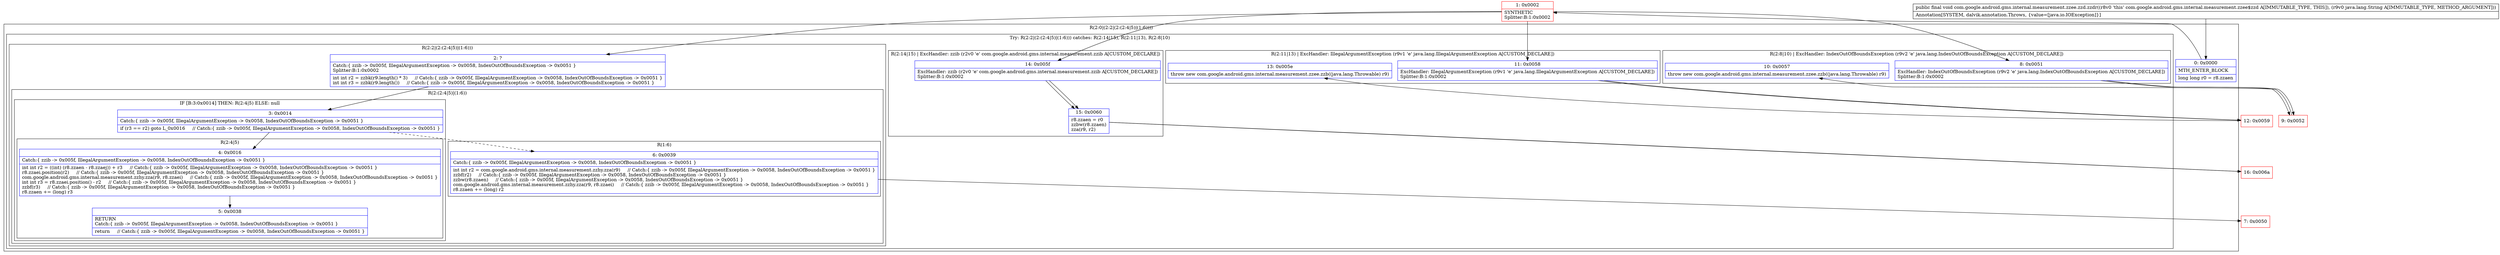digraph "CFG forcom.google.android.gms.internal.measurement.zzee.zzd.zzdr(Ljava\/lang\/String;)V" {
subgraph cluster_Region_1959444506 {
label = "R(2:0|(2:2|(2:(2:4|5)|(1:6))))";
node [shape=record,color=blue];
Node_0 [shape=record,label="{0\:\ 0x0000|MTH_ENTER_BLOCK\l|long long r0 = r8.zzaen\l}"];
subgraph cluster_TryCatchRegion_1073841838 {
label = "Try: R(2:2|(2:(2:4|5)|(1:6))) catches: R(2:14|15), R(2:11|13), R(2:8|10)";
node [shape=record,color=blue];
subgraph cluster_Region_1605824821 {
label = "R(2:2|(2:(2:4|5)|(1:6)))";
node [shape=record,color=blue];
Node_2 [shape=record,label="{2\:\ ?|Catch:\{ zzib \-\> 0x005f, IllegalArgumentException \-\> 0x0058, IndexOutOfBoundsException \-\> 0x0051 \}\lSplitter:B:1:0x0002\l|int int r2 = zzbk(r9.length() * 3)     \/\/ Catch:\{ zzib \-\> 0x005f, IllegalArgumentException \-\> 0x0058, IndexOutOfBoundsException \-\> 0x0051 \}\lint int r3 = zzbk(r9.length())     \/\/ Catch:\{ zzib \-\> 0x005f, IllegalArgumentException \-\> 0x0058, IndexOutOfBoundsException \-\> 0x0051 \}\l}"];
subgraph cluster_Region_532894978 {
label = "R(2:(2:4|5)|(1:6))";
node [shape=record,color=blue];
subgraph cluster_IfRegion_1331714797 {
label = "IF [B:3:0x0014] THEN: R(2:4|5) ELSE: null";
node [shape=record,color=blue];
Node_3 [shape=record,label="{3\:\ 0x0014|Catch:\{ zzib \-\> 0x005f, IllegalArgumentException \-\> 0x0058, IndexOutOfBoundsException \-\> 0x0051 \}\l|if (r3 == r2) goto L_0x0016     \/\/ Catch:\{ zzib \-\> 0x005f, IllegalArgumentException \-\> 0x0058, IndexOutOfBoundsException \-\> 0x0051 \}\l}"];
subgraph cluster_Region_1837668619 {
label = "R(2:4|5)";
node [shape=record,color=blue];
Node_4 [shape=record,label="{4\:\ 0x0016|Catch:\{ zzib \-\> 0x005f, IllegalArgumentException \-\> 0x0058, IndexOutOfBoundsException \-\> 0x0051 \}\l|int int r2 = ((int) (r8.zzaen \- r8.zzaej)) + r3     \/\/ Catch:\{ zzib \-\> 0x005f, IllegalArgumentException \-\> 0x0058, IndexOutOfBoundsException \-\> 0x0051 \}\lr8.zzaei.position(r2)     \/\/ Catch:\{ zzib \-\> 0x005f, IllegalArgumentException \-\> 0x0058, IndexOutOfBoundsException \-\> 0x0051 \}\lcom.google.android.gms.internal.measurement.zzhy.zza(r9, r8.zzaei)     \/\/ Catch:\{ zzib \-\> 0x005f, IllegalArgumentException \-\> 0x0058, IndexOutOfBoundsException \-\> 0x0051 \}\lint int r3 = r8.zzaei.position() \- r2     \/\/ Catch:\{ zzib \-\> 0x005f, IllegalArgumentException \-\> 0x0058, IndexOutOfBoundsException \-\> 0x0051 \}\lzzbf(r3)     \/\/ Catch:\{ zzib \-\> 0x005f, IllegalArgumentException \-\> 0x0058, IndexOutOfBoundsException \-\> 0x0051 \}\lr8.zzaen += (long) r3\l}"];
Node_5 [shape=record,label="{5\:\ 0x0038|RETURN\lCatch:\{ zzib \-\> 0x005f, IllegalArgumentException \-\> 0x0058, IndexOutOfBoundsException \-\> 0x0051 \}\l|return     \/\/ Catch:\{ zzib \-\> 0x005f, IllegalArgumentException \-\> 0x0058, IndexOutOfBoundsException \-\> 0x0051 \}\l}"];
}
}
subgraph cluster_Region_433316921 {
label = "R(1:6)";
node [shape=record,color=blue];
Node_6 [shape=record,label="{6\:\ 0x0039|Catch:\{ zzib \-\> 0x005f, IllegalArgumentException \-\> 0x0058, IndexOutOfBoundsException \-\> 0x0051 \}\l|int int r2 = com.google.android.gms.internal.measurement.zzhy.zza(r9)     \/\/ Catch:\{ zzib \-\> 0x005f, IllegalArgumentException \-\> 0x0058, IndexOutOfBoundsException \-\> 0x0051 \}\lzzbf(r2)     \/\/ Catch:\{ zzib \-\> 0x005f, IllegalArgumentException \-\> 0x0058, IndexOutOfBoundsException \-\> 0x0051 \}\lzzbw(r8.zzaen)     \/\/ Catch:\{ zzib \-\> 0x005f, IllegalArgumentException \-\> 0x0058, IndexOutOfBoundsException \-\> 0x0051 \}\lcom.google.android.gms.internal.measurement.zzhy.zza(r9, r8.zzaei)     \/\/ Catch:\{ zzib \-\> 0x005f, IllegalArgumentException \-\> 0x0058, IndexOutOfBoundsException \-\> 0x0051 \}\lr8.zzaen += (long) r2\l}"];
}
}
}
subgraph cluster_Region_1507176268 {
label = "R(2:14|15) | ExcHandler: zzib (r2v0 'e' com.google.android.gms.internal.measurement.zzib A[CUSTOM_DECLARE])\l";
node [shape=record,color=blue];
Node_14 [shape=record,label="{14\:\ 0x005f|ExcHandler: zzib (r2v0 'e' com.google.android.gms.internal.measurement.zzib A[CUSTOM_DECLARE])\lSplitter:B:1:0x0002\l}"];
Node_15 [shape=record,label="{15\:\ 0x0060|r8.zzaen = r0\lzzbw(r8.zzaen)\lzza(r9, r2)\l}"];
}
subgraph cluster_Region_410700805 {
label = "R(2:11|13) | ExcHandler: IllegalArgumentException (r9v1 'e' java.lang.IllegalArgumentException A[CUSTOM_DECLARE])\l";
node [shape=record,color=blue];
Node_11 [shape=record,label="{11\:\ 0x0058|ExcHandler: IllegalArgumentException (r9v1 'e' java.lang.IllegalArgumentException A[CUSTOM_DECLARE])\lSplitter:B:1:0x0002\l}"];
Node_13 [shape=record,label="{13\:\ 0x005e|throw new com.google.android.gms.internal.measurement.zzee.zzb((java.lang.Throwable) r9)\l}"];
}
subgraph cluster_Region_163054697 {
label = "R(2:8|10) | ExcHandler: IndexOutOfBoundsException (r9v2 'e' java.lang.IndexOutOfBoundsException A[CUSTOM_DECLARE])\l";
node [shape=record,color=blue];
Node_8 [shape=record,label="{8\:\ 0x0051|ExcHandler: IndexOutOfBoundsException (r9v2 'e' java.lang.IndexOutOfBoundsException A[CUSTOM_DECLARE])\lSplitter:B:1:0x0002\l}"];
Node_10 [shape=record,label="{10\:\ 0x0057|throw new com.google.android.gms.internal.measurement.zzee.zzb((java.lang.Throwable) r9)\l}"];
}
}
}
subgraph cluster_Region_1507176268 {
label = "R(2:14|15) | ExcHandler: zzib (r2v0 'e' com.google.android.gms.internal.measurement.zzib A[CUSTOM_DECLARE])\l";
node [shape=record,color=blue];
Node_14 [shape=record,label="{14\:\ 0x005f|ExcHandler: zzib (r2v0 'e' com.google.android.gms.internal.measurement.zzib A[CUSTOM_DECLARE])\lSplitter:B:1:0x0002\l}"];
Node_15 [shape=record,label="{15\:\ 0x0060|r8.zzaen = r0\lzzbw(r8.zzaen)\lzza(r9, r2)\l}"];
}
subgraph cluster_Region_410700805 {
label = "R(2:11|13) | ExcHandler: IllegalArgumentException (r9v1 'e' java.lang.IllegalArgumentException A[CUSTOM_DECLARE])\l";
node [shape=record,color=blue];
Node_11 [shape=record,label="{11\:\ 0x0058|ExcHandler: IllegalArgumentException (r9v1 'e' java.lang.IllegalArgumentException A[CUSTOM_DECLARE])\lSplitter:B:1:0x0002\l}"];
Node_13 [shape=record,label="{13\:\ 0x005e|throw new com.google.android.gms.internal.measurement.zzee.zzb((java.lang.Throwable) r9)\l}"];
}
subgraph cluster_Region_163054697 {
label = "R(2:8|10) | ExcHandler: IndexOutOfBoundsException (r9v2 'e' java.lang.IndexOutOfBoundsException A[CUSTOM_DECLARE])\l";
node [shape=record,color=blue];
Node_8 [shape=record,label="{8\:\ 0x0051|ExcHandler: IndexOutOfBoundsException (r9v2 'e' java.lang.IndexOutOfBoundsException A[CUSTOM_DECLARE])\lSplitter:B:1:0x0002\l}"];
Node_10 [shape=record,label="{10\:\ 0x0057|throw new com.google.android.gms.internal.measurement.zzee.zzb((java.lang.Throwable) r9)\l}"];
}
Node_1 [shape=record,color=red,label="{1\:\ 0x0002|SYNTHETIC\lSplitter:B:1:0x0002\l}"];
Node_7 [shape=record,color=red,label="{7\:\ 0x0050}"];
Node_9 [shape=record,color=red,label="{9\:\ 0x0052}"];
Node_12 [shape=record,color=red,label="{12\:\ 0x0059}"];
Node_16 [shape=record,color=red,label="{16\:\ 0x006a}"];
MethodNode[shape=record,label="{public final void com.google.android.gms.internal.measurement.zzee.zzd.zzdr((r8v0 'this' com.google.android.gms.internal.measurement.zzee$zzd A[IMMUTABLE_TYPE, THIS]), (r9v0 java.lang.String A[IMMUTABLE_TYPE, METHOD_ARGUMENT]))  | Annotation[SYSTEM, dalvik.annotation.Throws, \{value=[java.io.IOException]\}]\l}"];
MethodNode -> Node_0;
Node_0 -> Node_1;
Node_2 -> Node_3;
Node_3 -> Node_4;
Node_3 -> Node_6[style=dashed];
Node_4 -> Node_5;
Node_6 -> Node_7;
Node_14 -> Node_15;
Node_15 -> Node_16;
Node_11 -> Node_12;
Node_8 -> Node_9;
Node_14 -> Node_15;
Node_15 -> Node_16;
Node_11 -> Node_12;
Node_8 -> Node_9;
Node_1 -> Node_2;
Node_1 -> Node_14;
Node_1 -> Node_11;
Node_1 -> Node_8;
Node_9 -> Node_10;
Node_12 -> Node_13;
}

